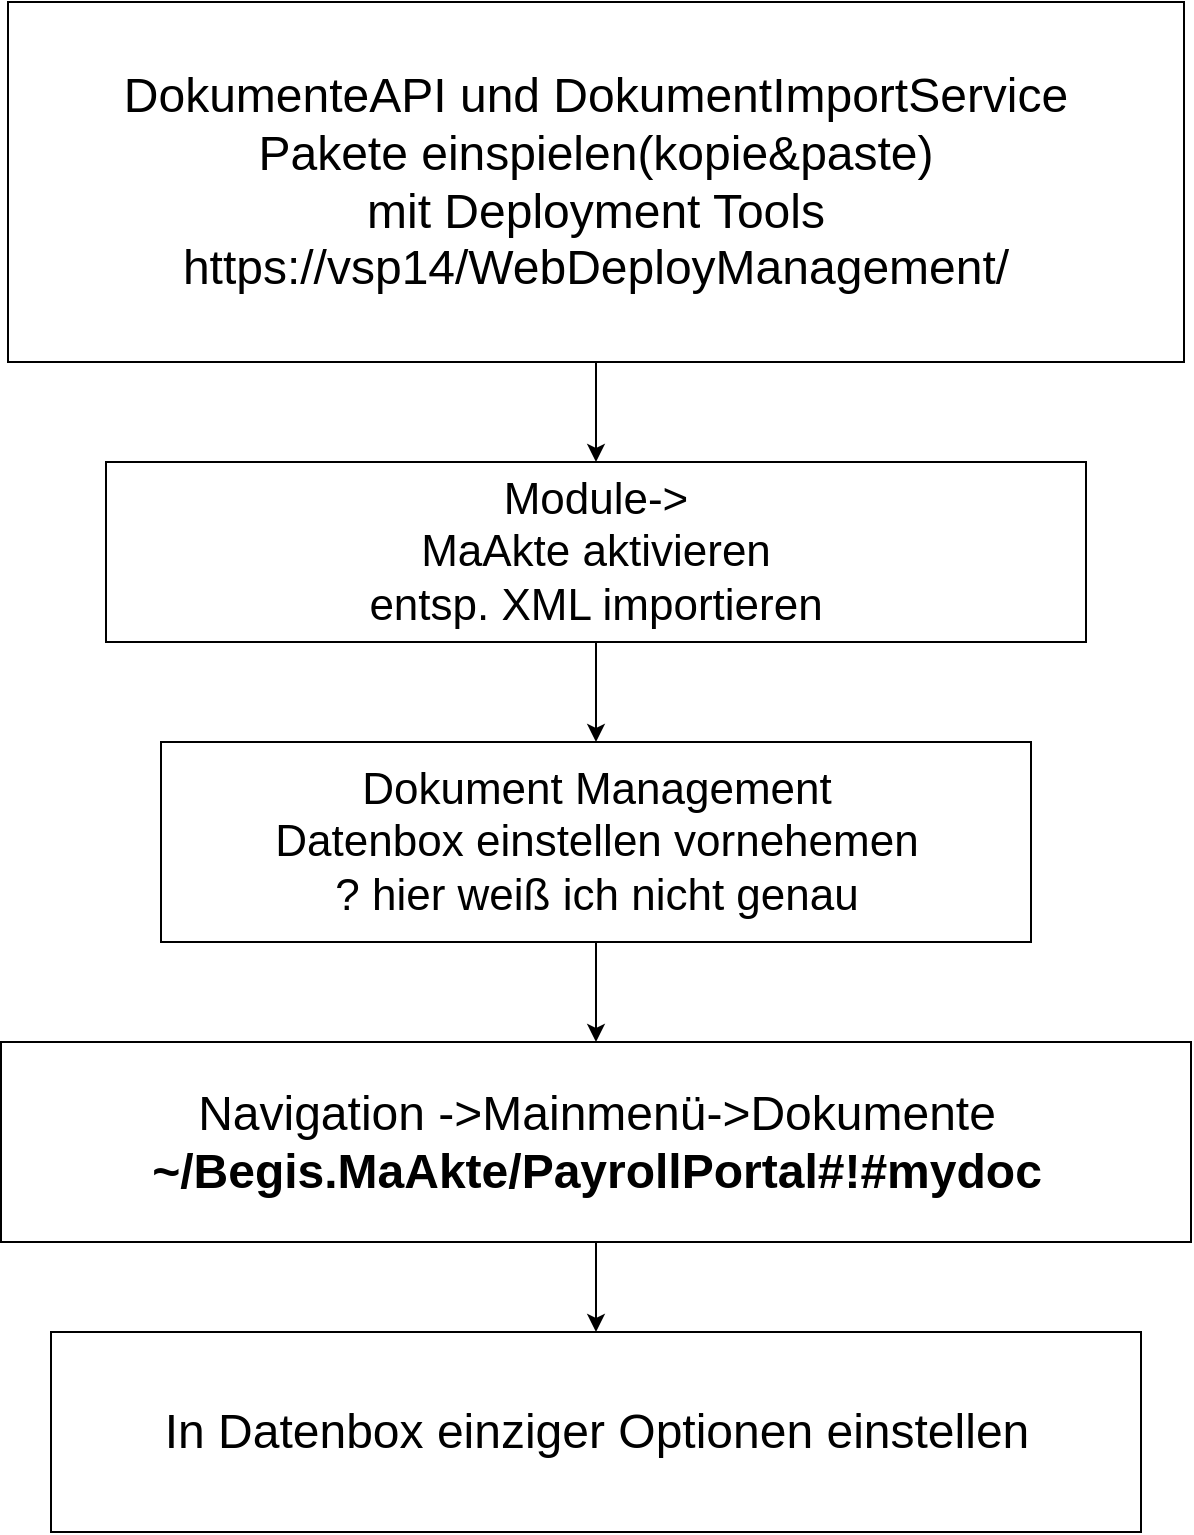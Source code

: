 <mxfile version="14.0.4" type="github">
  <diagram id="iYjn84gbydF3m9eiHrol" name="Page-1">
    <mxGraphModel dx="1422" dy="1874" grid="1" gridSize="10" guides="1" tooltips="1" connect="1" arrows="1" fold="1" page="1" pageScale="1" pageWidth="827" pageHeight="1169" math="0" shadow="0">
      <root>
        <mxCell id="0" />
        <mxCell id="1" parent="0" />
        <mxCell id="BdOayHVXuTlcWGNxm3zI-1" value="&lt;font style=&quot;font-size: 22px&quot;&gt;Module-&amp;gt;&lt;br style=&quot;font-size: 22px&quot;&gt;MaAkte aktivieren&lt;br&gt;entsp. XML importieren&lt;br&gt;&lt;/font&gt;" style="rounded=0;whiteSpace=wrap;html=1;fontSize=22;" parent="1" vertex="1">
          <mxGeometry x="140" y="50" width="490" height="90" as="geometry" />
        </mxCell>
        <mxCell id="BdOayHVXuTlcWGNxm3zI-2" value="Dokument Management&lt;br&gt;Datenbox einstellen vornehemen&lt;br&gt;? hier weiß ich nicht genau" style="rounded=0;whiteSpace=wrap;html=1;fontSize=22;" parent="1" vertex="1">
          <mxGeometry x="167.5" y="190" width="435" height="100" as="geometry" />
        </mxCell>
        <mxCell id="BdOayHVXuTlcWGNxm3zI-3" value="Navigation -&amp;gt;Mainmenü-&amp;gt;Dokumente&lt;br style=&quot;font-size: 24px&quot;&gt;&lt;div class=&quot;WordSection1&quot; style=&quot;font-size: 24px&quot;&gt;&lt;p class=&quot;MsoNormal&quot; style=&quot;margin: 0cm ; line-height: normal ; font-size: 24px ; font-family: &amp;#34;calibri&amp;#34; , sans-serif&quot;&gt;&lt;b style=&quot;font-size: 24px&quot;&gt;&lt;span lang=&quot;ZH-CN&quot; style=&quot;font-size: 24px ; font-family: &amp;#34;microsoft yahei&amp;#34; , sans-serif&quot;&gt;~/Begis.MaAkte/PayrollPortal#!#mydoc&lt;/span&gt;&lt;/b&gt;&lt;/p&gt;&lt;/div&gt;" style="rounded=0;whiteSpace=wrap;html=1;fontSize=24;" parent="1" vertex="1">
          <mxGeometry x="87.5" y="340" width="595" height="100" as="geometry" />
        </mxCell>
        <mxCell id="BdOayHVXuTlcWGNxm3zI-4" value="" style="endArrow=classic;html=1;fontSize=24;exitX=0.5;exitY=1;exitDx=0;exitDy=0;entryX=0.5;entryY=0;entryDx=0;entryDy=0;" parent="1" source="BdOayHVXuTlcWGNxm3zI-1" target="BdOayHVXuTlcWGNxm3zI-2" edge="1">
          <mxGeometry width="50" height="50" relative="1" as="geometry">
            <mxPoint x="390" y="370" as="sourcePoint" />
            <mxPoint x="440" y="320" as="targetPoint" />
          </mxGeometry>
        </mxCell>
        <mxCell id="BdOayHVXuTlcWGNxm3zI-5" value="" style="endArrow=classic;html=1;fontSize=24;exitX=0.5;exitY=1;exitDx=0;exitDy=0;entryX=0.5;entryY=0;entryDx=0;entryDy=0;" parent="1" source="BdOayHVXuTlcWGNxm3zI-2" target="BdOayHVXuTlcWGNxm3zI-3" edge="1">
          <mxGeometry width="50" height="50" relative="1" as="geometry">
            <mxPoint x="450" y="360" as="sourcePoint" />
            <mxPoint x="450" y="440" as="targetPoint" />
          </mxGeometry>
        </mxCell>
        <mxCell id="BdOayHVXuTlcWGNxm3zI-6" value="In Datenbox einziger Optionen einstellen" style="rounded=0;whiteSpace=wrap;html=1;fontSize=24;" parent="1" vertex="1">
          <mxGeometry x="112.5" y="485" width="545" height="100" as="geometry" />
        </mxCell>
        <mxCell id="BdOayHVXuTlcWGNxm3zI-7" value="" style="endArrow=classic;html=1;fontSize=24;entryX=0.5;entryY=0;entryDx=0;entryDy=0;exitX=0.5;exitY=1;exitDx=0;exitDy=0;" parent="1" source="BdOayHVXuTlcWGNxm3zI-3" target="BdOayHVXuTlcWGNxm3zI-6" edge="1">
          <mxGeometry width="50" height="50" relative="1" as="geometry">
            <mxPoint x="390" y="640" as="sourcePoint" />
            <mxPoint x="440" y="590" as="targetPoint" />
          </mxGeometry>
        </mxCell>
        <mxCell id="BdOayHVXuTlcWGNxm3zI-9" style="edgeStyle=orthogonalEdgeStyle;rounded=0;orthogonalLoop=1;jettySize=auto;html=1;fontSize=24;" parent="1" source="BdOayHVXuTlcWGNxm3zI-8" target="BdOayHVXuTlcWGNxm3zI-1" edge="1">
          <mxGeometry relative="1" as="geometry" />
        </mxCell>
        <mxCell id="BdOayHVXuTlcWGNxm3zI-8" value="DokumenteAPI und DokumentImportService &lt;br&gt;Pakete einspielen(kopie&amp;amp;paste)&lt;br&gt;mit Deployment Tools&lt;br&gt;https://vsp14/WebDeployManagement/" style="rounded=0;whiteSpace=wrap;html=1;fontSize=24;" parent="1" vertex="1">
          <mxGeometry x="91" y="-180" width="588" height="180" as="geometry" />
        </mxCell>
      </root>
    </mxGraphModel>
  </diagram>
</mxfile>
